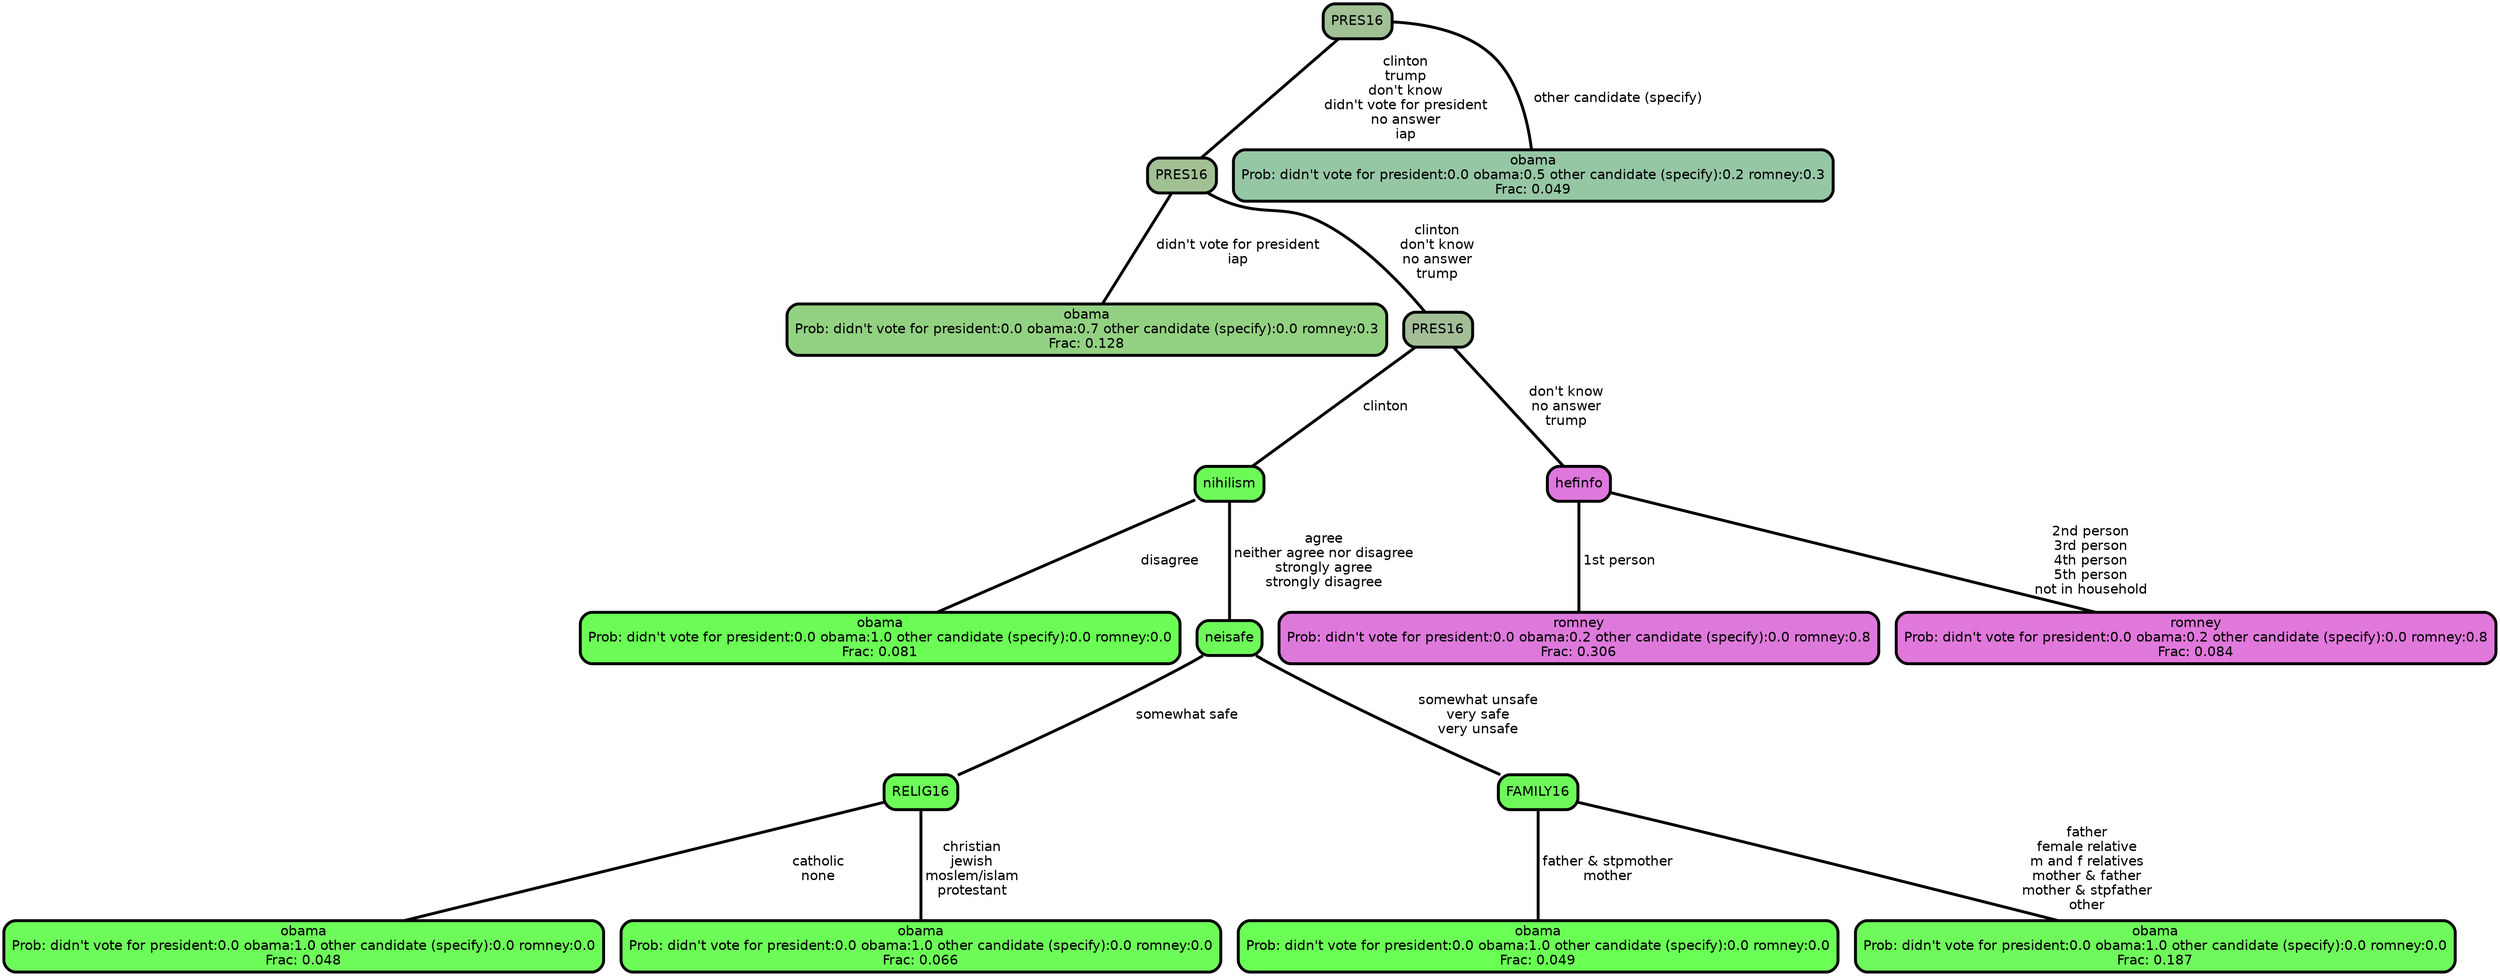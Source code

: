 graph Tree {
node [shape=box, style="filled, rounded",color="black",penwidth="3",fontcolor="black",                 fontname=helvetica] ;
graph [ranksep="0 equally", splines=straight,                 bgcolor=transparent, dpi=200] ;
edge [fontname=helvetica, color=black] ;
0 [label="obama
Prob: didn't vote for president:0.0 obama:0.7 other candidate (specify):0.0 romney:0.3
Frac: 0.128", fillcolor="#93d182"] ;
1 [label="PRES16", fillcolor="#a1c094"] ;
2 [label="obama
Prob: didn't vote for president:0.0 obama:1.0 other candidate (specify):0.0 romney:0.0
Frac: 0.081", fillcolor="#6bfd56"] ;
3 [label="nihilism", fillcolor="#6dfa59"] ;
4 [label="obama
Prob: didn't vote for president:0.0 obama:1.0 other candidate (specify):0.0 romney:0.0
Frac: 0.048", fillcolor="#6cfb58"] ;
5 [label="RELIG16", fillcolor="#6cfc57"] ;
6 [label="obama
Prob: didn't vote for president:0.0 obama:1.0 other candidate (specify):0.0 romney:0.0
Frac: 0.066", fillcolor="#6cfc57"] ;
7 [label="neisafe", fillcolor="#6dfa59"] ;
8 [label="obama
Prob: didn't vote for president:0.0 obama:1.0 other candidate (specify):0.0 romney:0.0
Frac: 0.049", fillcolor="#6aff55"] ;
9 [label="FAMILY16", fillcolor="#6ef95b"] ;
10 [label="obama
Prob: didn't vote for president:0.0 obama:1.0 other candidate (specify):0.0 romney:0.0
Frac: 0.187", fillcolor="#6ff85c"] ;
11 [label="PRES16", fillcolor="#a3bd97"] ;
12 [label="romney
Prob: didn't vote for president:0.0 obama:0.2 other candidate (specify):0.0 romney:0.8
Frac: 0.306", fillcolor="#de79dc"] ;
13 [label="hefinfo", fillcolor="#df78dc"] ;
14 [label="romney
Prob: didn't vote for president:0.0 obama:0.2 other candidate (specify):0.0 romney:0.8
Frac: 0.084", fillcolor="#e178db"] ;
15 [label="PRES16", fillcolor="#a0c095"] ;
16 [label="obama
Prob: didn't vote for president:0.0 obama:0.5 other candidate (specify):0.2 romney:0.3
Frac: 0.049", fillcolor="#96c7a5"] ;
1 -- 0 [label=" didn't vote for president\n iap",penwidth=3] ;
1 -- 11 [label=" clinton\n don't know\n no answer\n trump",penwidth=3] ;
3 -- 2 [label=" disagree",penwidth=3] ;
3 -- 7 [label=" agree\n neither agree nor disagree\n strongly agree\n strongly disagree",penwidth=3] ;
5 -- 4 [label=" catholic\n none",penwidth=3] ;
5 -- 6 [label=" christian\n jewish\n moslem/islam\n protestant",penwidth=3] ;
7 -- 5 [label=" somewhat safe",penwidth=3] ;
7 -- 9 [label=" somewhat unsafe\n very safe\n very unsafe",penwidth=3] ;
9 -- 8 [label=" father & stpmother\n mother",penwidth=3] ;
9 -- 10 [label=" father\n female relative\n m and f relatives\n mother & father\n mother & stpfather\n other",penwidth=3] ;
11 -- 3 [label=" clinton",penwidth=3] ;
11 -- 13 [label=" don't know\n no answer\n trump",penwidth=3] ;
13 -- 12 [label=" 1st person",penwidth=3] ;
13 -- 14 [label=" 2nd person\n 3rd person\n 4th person\n 5th person\n not in household",penwidth=3] ;
15 -- 1 [label=" clinton\n trump\n don't know\n didn't vote for president\n no answer\n iap",penwidth=3] ;
15 -- 16 [label=" other candidate (specify)",penwidth=3] ;
{rank = same;}}